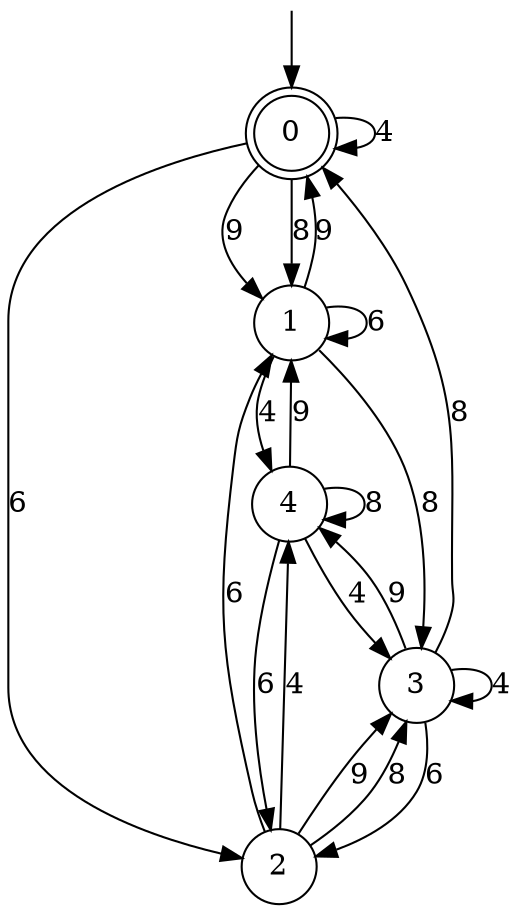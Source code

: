 digraph g {

	s0 [shape="doublecircle" label="0"];
	s1 [shape="circle" label="1"];
	s2 [shape="circle" label="2"];
	s3 [shape="circle" label="3"];
	s4 [shape="circle" label="4"];
	s0 -> s1 [label="9"];
	s0 -> s1 [label="8"];
	s0 -> s0 [label="4"];
	s0 -> s2 [label="6"];
	s1 -> s0 [label="9"];
	s1 -> s3 [label="8"];
	s1 -> s4 [label="4"];
	s1 -> s1 [label="6"];
	s2 -> s3 [label="9"];
	s2 -> s3 [label="8"];
	s2 -> s4 [label="4"];
	s2 -> s1 [label="6"];
	s3 -> s4 [label="9"];
	s3 -> s0 [label="8"];
	s3 -> s3 [label="4"];
	s3 -> s2 [label="6"];
	s4 -> s1 [label="9"];
	s4 -> s4 [label="8"];
	s4 -> s3 [label="4"];
	s4 -> s2 [label="6"];

__start0 [label="" shape="none" width="0" height="0"];
__start0 -> s0;

}
